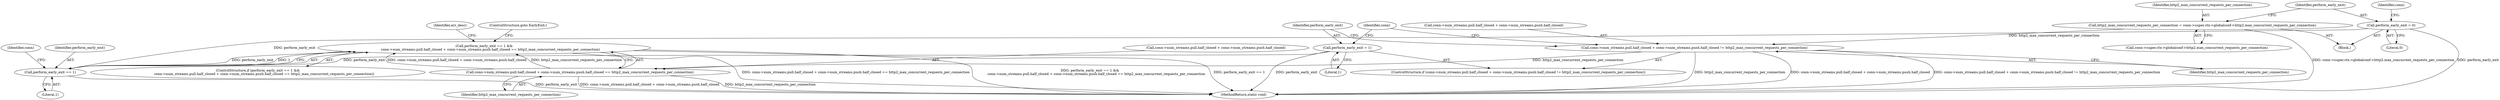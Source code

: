 digraph "0_h2o_1c0808d580da09fdec5a9a74ff09e103ea058dd4_1@API" {
"1000163" [label="(Call,perform_early_exit == 1 &&\n            conn->num_streams.pull.half_closed + conn->num_streams.push.half_closed == http2_max_concurrent_requests_per_connection)"];
"1000164" [label="(Call,perform_early_exit == 1)"];
"1000142" [label="(Call,perform_early_exit = 1)"];
"1000121" [label="(Call,perform_early_exit = 0)"];
"1000167" [label="(Call,conn->num_streams.pull.half_closed + conn->num_streams.push.half_closed == http2_max_concurrent_requests_per_connection)"];
"1000125" [label="(Call,conn->num_streams.pull.half_closed + conn->num_streams.push.half_closed != http2_max_concurrent_requests_per_connection)"];
"1000107" [label="(Call,http2_max_concurrent_requests_per_connection = conn->super.ctx->globalconf->http2.max_concurrent_requests_per_connection)"];
"1000141" [label="(Identifier,http2_max_concurrent_requests_per_connection)"];
"1000162" [label="(ControlStructure,if (perform_early_exit == 1 &&\n            conn->num_streams.pull.half_closed + conn->num_streams.push.half_closed == http2_max_concurrent_requests_per_connection))"];
"1000142" [label="(Call,perform_early_exit = 1)"];
"1000105" [label="(Block,)"];
"1000183" [label="(Identifier,http2_max_concurrent_requests_per_connection)"];
"1000168" [label="(Call,conn->num_streams.pull.half_closed + conn->num_streams.push.half_closed)"];
"1000108" [label="(Identifier,http2_max_concurrent_requests_per_connection)"];
"1000123" [label="(Literal,0)"];
"1000163" [label="(Call,perform_early_exit == 1 &&\n            conn->num_streams.pull.half_closed + conn->num_streams.push.half_closed == http2_max_concurrent_requests_per_connection)"];
"1000172" [label="(Identifier,conn)"];
"1000164" [label="(Call,perform_early_exit == 1)"];
"1000165" [label="(Identifier,perform_early_exit)"];
"1000107" [label="(Call,http2_max_concurrent_requests_per_connection = conn->super.ctx->globalconf->http2.max_concurrent_requests_per_connection)"];
"1000149" [label="(Identifier,conn)"];
"1000184" [label="(ControlStructure,goto EarlyExit;)"];
"1000122" [label="(Identifier,perform_early_exit)"];
"1000187" [label="(Identifier,err_desc)"];
"1000126" [label="(Call,conn->num_streams.pull.half_closed + conn->num_streams.push.half_closed)"];
"1000125" [label="(Call,conn->num_streams.pull.half_closed + conn->num_streams.push.half_closed != http2_max_concurrent_requests_per_connection)"];
"1000167" [label="(Call,conn->num_streams.pull.half_closed + conn->num_streams.push.half_closed == http2_max_concurrent_requests_per_connection)"];
"1000264" [label="(MethodReturn,static void)"];
"1000130" [label="(Identifier,conn)"];
"1000166" [label="(Literal,1)"];
"1000143" [label="(Identifier,perform_early_exit)"];
"1000121" [label="(Call,perform_early_exit = 0)"];
"1000109" [label="(Call,conn->super.ctx->globalconf->http2.max_concurrent_requests_per_connection)"];
"1000124" [label="(ControlStructure,if (conn->num_streams.pull.half_closed + conn->num_streams.push.half_closed != http2_max_concurrent_requests_per_connection))"];
"1000144" [label="(Literal,1)"];
"1000163" -> "1000162"  [label="AST: "];
"1000163" -> "1000164"  [label="CFG: "];
"1000163" -> "1000167"  [label="CFG: "];
"1000164" -> "1000163"  [label="AST: "];
"1000167" -> "1000163"  [label="AST: "];
"1000184" -> "1000163"  [label="CFG: "];
"1000187" -> "1000163"  [label="CFG: "];
"1000163" -> "1000264"  [label="DDG: perform_early_exit == 1"];
"1000163" -> "1000264"  [label="DDG: conn->num_streams.pull.half_closed + conn->num_streams.push.half_closed == http2_max_concurrent_requests_per_connection"];
"1000163" -> "1000264"  [label="DDG: perform_early_exit == 1 &&\n            conn->num_streams.pull.half_closed + conn->num_streams.push.half_closed == http2_max_concurrent_requests_per_connection"];
"1000164" -> "1000163"  [label="DDG: perform_early_exit"];
"1000164" -> "1000163"  [label="DDG: 1"];
"1000167" -> "1000163"  [label="DDG: conn->num_streams.pull.half_closed + conn->num_streams.push.half_closed"];
"1000167" -> "1000163"  [label="DDG: http2_max_concurrent_requests_per_connection"];
"1000164" -> "1000166"  [label="CFG: "];
"1000165" -> "1000164"  [label="AST: "];
"1000166" -> "1000164"  [label="AST: "];
"1000172" -> "1000164"  [label="CFG: "];
"1000164" -> "1000264"  [label="DDG: perform_early_exit"];
"1000142" -> "1000164"  [label="DDG: perform_early_exit"];
"1000121" -> "1000164"  [label="DDG: perform_early_exit"];
"1000142" -> "1000124"  [label="AST: "];
"1000142" -> "1000144"  [label="CFG: "];
"1000143" -> "1000142"  [label="AST: "];
"1000144" -> "1000142"  [label="AST: "];
"1000149" -> "1000142"  [label="CFG: "];
"1000142" -> "1000264"  [label="DDG: perform_early_exit"];
"1000121" -> "1000105"  [label="AST: "];
"1000121" -> "1000123"  [label="CFG: "];
"1000122" -> "1000121"  [label="AST: "];
"1000123" -> "1000121"  [label="AST: "];
"1000130" -> "1000121"  [label="CFG: "];
"1000121" -> "1000264"  [label="DDG: perform_early_exit"];
"1000167" -> "1000183"  [label="CFG: "];
"1000168" -> "1000167"  [label="AST: "];
"1000183" -> "1000167"  [label="AST: "];
"1000167" -> "1000264"  [label="DDG: conn->num_streams.pull.half_closed + conn->num_streams.push.half_closed"];
"1000167" -> "1000264"  [label="DDG: http2_max_concurrent_requests_per_connection"];
"1000125" -> "1000167"  [label="DDG: http2_max_concurrent_requests_per_connection"];
"1000125" -> "1000124"  [label="AST: "];
"1000125" -> "1000141"  [label="CFG: "];
"1000126" -> "1000125"  [label="AST: "];
"1000141" -> "1000125"  [label="AST: "];
"1000143" -> "1000125"  [label="CFG: "];
"1000149" -> "1000125"  [label="CFG: "];
"1000125" -> "1000264"  [label="DDG: http2_max_concurrent_requests_per_connection"];
"1000125" -> "1000264"  [label="DDG: conn->num_streams.pull.half_closed + conn->num_streams.push.half_closed"];
"1000125" -> "1000264"  [label="DDG: conn->num_streams.pull.half_closed + conn->num_streams.push.half_closed != http2_max_concurrent_requests_per_connection"];
"1000107" -> "1000125"  [label="DDG: http2_max_concurrent_requests_per_connection"];
"1000107" -> "1000105"  [label="AST: "];
"1000107" -> "1000109"  [label="CFG: "];
"1000108" -> "1000107"  [label="AST: "];
"1000109" -> "1000107"  [label="AST: "];
"1000122" -> "1000107"  [label="CFG: "];
"1000107" -> "1000264"  [label="DDG: conn->super.ctx->globalconf->http2.max_concurrent_requests_per_connection"];
}
